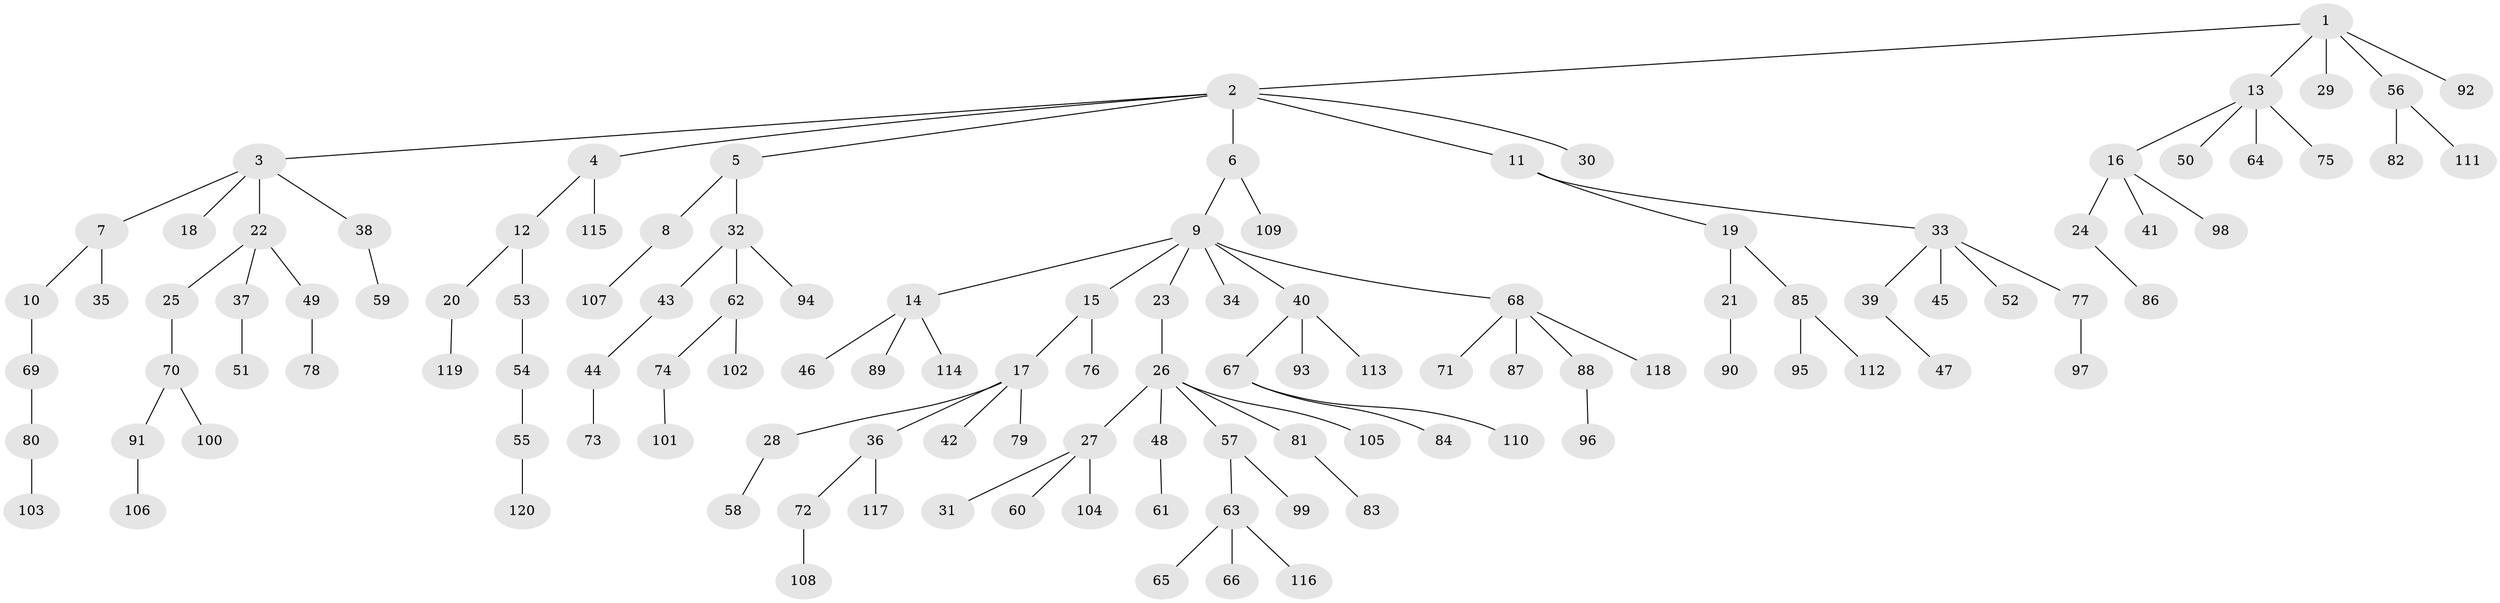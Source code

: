 // coarse degree distribution, {1: 0.7833333333333333, 2: 0.13333333333333333, 4: 0.03333333333333333, 10: 0.016666666666666666, 25: 0.016666666666666666, 12: 0.016666666666666666}
// Generated by graph-tools (version 1.1) at 2025/56/03/04/25 21:56:23]
// undirected, 120 vertices, 119 edges
graph export_dot {
graph [start="1"]
  node [color=gray90,style=filled];
  1;
  2;
  3;
  4;
  5;
  6;
  7;
  8;
  9;
  10;
  11;
  12;
  13;
  14;
  15;
  16;
  17;
  18;
  19;
  20;
  21;
  22;
  23;
  24;
  25;
  26;
  27;
  28;
  29;
  30;
  31;
  32;
  33;
  34;
  35;
  36;
  37;
  38;
  39;
  40;
  41;
  42;
  43;
  44;
  45;
  46;
  47;
  48;
  49;
  50;
  51;
  52;
  53;
  54;
  55;
  56;
  57;
  58;
  59;
  60;
  61;
  62;
  63;
  64;
  65;
  66;
  67;
  68;
  69;
  70;
  71;
  72;
  73;
  74;
  75;
  76;
  77;
  78;
  79;
  80;
  81;
  82;
  83;
  84;
  85;
  86;
  87;
  88;
  89;
  90;
  91;
  92;
  93;
  94;
  95;
  96;
  97;
  98;
  99;
  100;
  101;
  102;
  103;
  104;
  105;
  106;
  107;
  108;
  109;
  110;
  111;
  112;
  113;
  114;
  115;
  116;
  117;
  118;
  119;
  120;
  1 -- 2;
  1 -- 13;
  1 -- 29;
  1 -- 56;
  1 -- 92;
  2 -- 3;
  2 -- 4;
  2 -- 5;
  2 -- 6;
  2 -- 11;
  2 -- 30;
  3 -- 7;
  3 -- 18;
  3 -- 22;
  3 -- 38;
  4 -- 12;
  4 -- 115;
  5 -- 8;
  5 -- 32;
  6 -- 9;
  6 -- 109;
  7 -- 10;
  7 -- 35;
  8 -- 107;
  9 -- 14;
  9 -- 15;
  9 -- 23;
  9 -- 34;
  9 -- 40;
  9 -- 68;
  10 -- 69;
  11 -- 19;
  11 -- 33;
  12 -- 20;
  12 -- 53;
  13 -- 16;
  13 -- 50;
  13 -- 64;
  13 -- 75;
  14 -- 46;
  14 -- 89;
  14 -- 114;
  15 -- 17;
  15 -- 76;
  16 -- 24;
  16 -- 41;
  16 -- 98;
  17 -- 28;
  17 -- 36;
  17 -- 42;
  17 -- 79;
  19 -- 21;
  19 -- 85;
  20 -- 119;
  21 -- 90;
  22 -- 25;
  22 -- 37;
  22 -- 49;
  23 -- 26;
  24 -- 86;
  25 -- 70;
  26 -- 27;
  26 -- 48;
  26 -- 57;
  26 -- 81;
  26 -- 105;
  27 -- 31;
  27 -- 60;
  27 -- 104;
  28 -- 58;
  32 -- 43;
  32 -- 62;
  32 -- 94;
  33 -- 39;
  33 -- 45;
  33 -- 52;
  33 -- 77;
  36 -- 72;
  36 -- 117;
  37 -- 51;
  38 -- 59;
  39 -- 47;
  40 -- 67;
  40 -- 93;
  40 -- 113;
  43 -- 44;
  44 -- 73;
  48 -- 61;
  49 -- 78;
  53 -- 54;
  54 -- 55;
  55 -- 120;
  56 -- 82;
  56 -- 111;
  57 -- 63;
  57 -- 99;
  62 -- 74;
  62 -- 102;
  63 -- 65;
  63 -- 66;
  63 -- 116;
  67 -- 84;
  67 -- 110;
  68 -- 71;
  68 -- 87;
  68 -- 88;
  68 -- 118;
  69 -- 80;
  70 -- 91;
  70 -- 100;
  72 -- 108;
  74 -- 101;
  77 -- 97;
  80 -- 103;
  81 -- 83;
  85 -- 95;
  85 -- 112;
  88 -- 96;
  91 -- 106;
}
